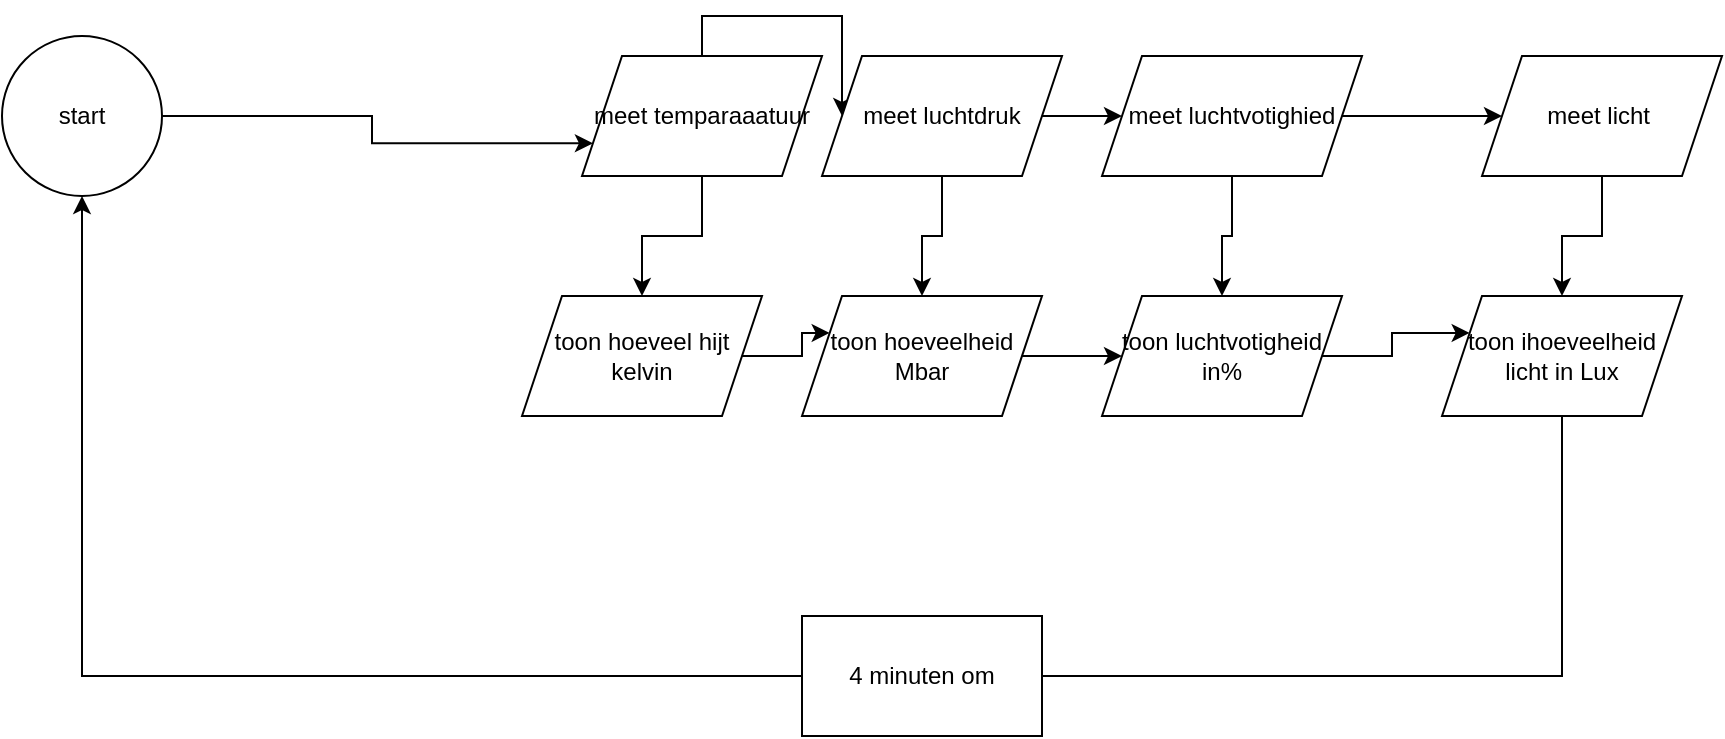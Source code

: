 <mxfile version="20.3.0" type="device"><diagram id="Z34B2g5i89KhJj-Ka_UY" name="Page-1"><mxGraphModel dx="1422" dy="865" grid="1" gridSize="10" guides="1" tooltips="1" connect="1" arrows="1" fold="1" page="1" pageScale="1" pageWidth="850" pageHeight="1100" math="0" shadow="0"><root><mxCell id="0"/><mxCell id="1" parent="0"/><mxCell id="Fg3KCmfDb_YjmIpCC_sW-3" style="edgeStyle=orthogonalEdgeStyle;rounded=0;orthogonalLoop=1;jettySize=auto;html=1;entryX=0;entryY=0.75;entryDx=0;entryDy=0;" edge="1" parent="1" source="Fg3KCmfDb_YjmIpCC_sW-1" target="Fg3KCmfDb_YjmIpCC_sW-5"><mxGeometry relative="1" as="geometry"><mxPoint x="200" y="90" as="targetPoint"/></mxGeometry></mxCell><mxCell id="Fg3KCmfDb_YjmIpCC_sW-1" value="start" style="ellipse;whiteSpace=wrap;html=1;aspect=fixed;" vertex="1" parent="1"><mxGeometry x="70" y="50" width="80" height="80" as="geometry"/></mxCell><mxCell id="Fg3KCmfDb_YjmIpCC_sW-10" style="edgeStyle=orthogonalEdgeStyle;rounded=0;orthogonalLoop=1;jettySize=auto;html=1;" edge="1" parent="1" source="Fg3KCmfDb_YjmIpCC_sW-5" target="Fg3KCmfDb_YjmIpCC_sW-6"><mxGeometry relative="1" as="geometry"/></mxCell><mxCell id="Fg3KCmfDb_YjmIpCC_sW-14" style="edgeStyle=orthogonalEdgeStyle;rounded=0;orthogonalLoop=1;jettySize=auto;html=1;entryX=0;entryY=0.5;entryDx=0;entryDy=0;" edge="1" parent="1" source="Fg3KCmfDb_YjmIpCC_sW-5" target="Fg3KCmfDb_YjmIpCC_sW-12"><mxGeometry relative="1" as="geometry"/></mxCell><mxCell id="Fg3KCmfDb_YjmIpCC_sW-5" value="meet temparaaatuur" style="shape=parallelogram;perimeter=parallelogramPerimeter;whiteSpace=wrap;html=1;fixedSize=1;" vertex="1" parent="1"><mxGeometry x="360" y="60" width="120" height="60" as="geometry"/></mxCell><mxCell id="Fg3KCmfDb_YjmIpCC_sW-24" style="edgeStyle=orthogonalEdgeStyle;rounded=0;orthogonalLoop=1;jettySize=auto;html=1;entryX=0;entryY=0.25;entryDx=0;entryDy=0;" edge="1" parent="1" source="Fg3KCmfDb_YjmIpCC_sW-6" target="Fg3KCmfDb_YjmIpCC_sW-11"><mxGeometry relative="1" as="geometry"/></mxCell><mxCell id="Fg3KCmfDb_YjmIpCC_sW-6" value="toon hoeveel hijt kelvin" style="shape=parallelogram;perimeter=parallelogramPerimeter;whiteSpace=wrap;html=1;fixedSize=1;" vertex="1" parent="1"><mxGeometry x="330" y="180" width="120" height="60" as="geometry"/></mxCell><mxCell id="Fg3KCmfDb_YjmIpCC_sW-25" style="edgeStyle=orthogonalEdgeStyle;rounded=0;orthogonalLoop=1;jettySize=auto;html=1;entryX=0;entryY=0.5;entryDx=0;entryDy=0;" edge="1" parent="1" source="Fg3KCmfDb_YjmIpCC_sW-11" target="Fg3KCmfDb_YjmIpCC_sW-15"><mxGeometry relative="1" as="geometry"/></mxCell><mxCell id="Fg3KCmfDb_YjmIpCC_sW-11" value="toon hoeveelheid Mbar" style="shape=parallelogram;perimeter=parallelogramPerimeter;whiteSpace=wrap;html=1;fixedSize=1;" vertex="1" parent="1"><mxGeometry x="470" y="180" width="120" height="60" as="geometry"/></mxCell><mxCell id="Fg3KCmfDb_YjmIpCC_sW-13" style="edgeStyle=orthogonalEdgeStyle;rounded=0;orthogonalLoop=1;jettySize=auto;html=1;" edge="1" parent="1" source="Fg3KCmfDb_YjmIpCC_sW-12" target="Fg3KCmfDb_YjmIpCC_sW-11"><mxGeometry relative="1" as="geometry"/></mxCell><mxCell id="Fg3KCmfDb_YjmIpCC_sW-17" value="" style="edgeStyle=orthogonalEdgeStyle;rounded=0;orthogonalLoop=1;jettySize=auto;html=1;" edge="1" parent="1" source="Fg3KCmfDb_YjmIpCC_sW-12" target="Fg3KCmfDb_YjmIpCC_sW-16"><mxGeometry relative="1" as="geometry"/></mxCell><mxCell id="Fg3KCmfDb_YjmIpCC_sW-12" value="meet luchtdruk" style="shape=parallelogram;perimeter=parallelogramPerimeter;whiteSpace=wrap;html=1;fixedSize=1;" vertex="1" parent="1"><mxGeometry x="480" y="60" width="120" height="60" as="geometry"/></mxCell><mxCell id="Fg3KCmfDb_YjmIpCC_sW-26" style="edgeStyle=orthogonalEdgeStyle;rounded=0;orthogonalLoop=1;jettySize=auto;html=1;entryX=0;entryY=0.25;entryDx=0;entryDy=0;" edge="1" parent="1" source="Fg3KCmfDb_YjmIpCC_sW-15" target="Fg3KCmfDb_YjmIpCC_sW-19"><mxGeometry relative="1" as="geometry"/></mxCell><mxCell id="Fg3KCmfDb_YjmIpCC_sW-15" value="toon luchtvotigheid in%" style="shape=parallelogram;perimeter=parallelogramPerimeter;whiteSpace=wrap;html=1;fixedSize=1;" vertex="1" parent="1"><mxGeometry x="620" y="180" width="120" height="60" as="geometry"/></mxCell><mxCell id="Fg3KCmfDb_YjmIpCC_sW-18" style="edgeStyle=orthogonalEdgeStyle;rounded=0;orthogonalLoop=1;jettySize=auto;html=1;" edge="1" parent="1" source="Fg3KCmfDb_YjmIpCC_sW-16" target="Fg3KCmfDb_YjmIpCC_sW-15"><mxGeometry relative="1" as="geometry"/></mxCell><mxCell id="Fg3KCmfDb_YjmIpCC_sW-21" style="edgeStyle=orthogonalEdgeStyle;rounded=0;orthogonalLoop=1;jettySize=auto;html=1;" edge="1" parent="1" source="Fg3KCmfDb_YjmIpCC_sW-16" target="Fg3KCmfDb_YjmIpCC_sW-20"><mxGeometry relative="1" as="geometry"/></mxCell><mxCell id="Fg3KCmfDb_YjmIpCC_sW-16" value="meet luchtvotighied" style="shape=parallelogram;perimeter=parallelogramPerimeter;whiteSpace=wrap;html=1;fixedSize=1;" vertex="1" parent="1"><mxGeometry x="620" y="60" width="130" height="60" as="geometry"/></mxCell><mxCell id="Fg3KCmfDb_YjmIpCC_sW-29" style="edgeStyle=orthogonalEdgeStyle;rounded=0;orthogonalLoop=1;jettySize=auto;html=1;entryX=0.5;entryY=1;entryDx=0;entryDy=0;" edge="1" parent="1" source="Fg3KCmfDb_YjmIpCC_sW-19" target="Fg3KCmfDb_YjmIpCC_sW-1"><mxGeometry relative="1" as="geometry"><Array as="points"><mxPoint x="850" y="370"/><mxPoint x="110" y="370"/></Array></mxGeometry></mxCell><mxCell id="Fg3KCmfDb_YjmIpCC_sW-19" value="toon ihoeveelheid licht in Lux" style="shape=parallelogram;perimeter=parallelogramPerimeter;whiteSpace=wrap;html=1;fixedSize=1;" vertex="1" parent="1"><mxGeometry x="790" y="180" width="120" height="60" as="geometry"/></mxCell><mxCell id="Fg3KCmfDb_YjmIpCC_sW-22" style="edgeStyle=orthogonalEdgeStyle;rounded=0;orthogonalLoop=1;jettySize=auto;html=1;" edge="1" parent="1" source="Fg3KCmfDb_YjmIpCC_sW-20" target="Fg3KCmfDb_YjmIpCC_sW-19"><mxGeometry relative="1" as="geometry"/></mxCell><mxCell id="Fg3KCmfDb_YjmIpCC_sW-20" value="meet licht&amp;nbsp;" style="shape=parallelogram;perimeter=parallelogramPerimeter;whiteSpace=wrap;html=1;fixedSize=1;" vertex="1" parent="1"><mxGeometry x="810" y="60" width="120" height="60" as="geometry"/></mxCell><mxCell id="Fg3KCmfDb_YjmIpCC_sW-30" value="4 minuten om" style="rounded=0;whiteSpace=wrap;html=1;" vertex="1" parent="1"><mxGeometry x="470" y="340" width="120" height="60" as="geometry"/></mxCell></root></mxGraphModel></diagram></mxfile>